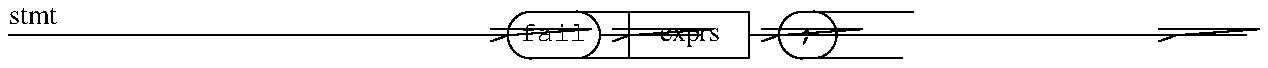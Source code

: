 .\"
.\"     cook - file construction tool
.\"     Copyright (C) 1997, 2007 Peter Miller;
.\"     All rights reserved.
.\"
.\"     This program is free software; you can redistribute it and/or modify
.\"     it under the terms of the GNU General Public License as published by
.\"     the Free Software Foundation; either version 2 of the License, or
.\"     (at your option) any later version.
.\"
.\"     This program is distributed in the hope that it will be useful,
.\"     but WITHOUT ANY WARRANTY; without even the implied warranty of
.\"     MERCHANTABILITY or FITNESS FOR A PARTICULAR PURPOSE.  See the
.\"     GNU General Public License for more details.
.\"
.\"     You should have received a copy of the GNU General Public License
.\"     along with this program; if not, write to the Free Software
.\"     Foundation, Inc., 59 Temple Place, Suite 330, Boston, MA 02111, USA.
.\"
.\" MANIFEST: lib/en/user-guide/lang.fail.pic
.\"
.PS
line from (0,10.3162) \
        then to (0.796167,10.3162)
"stmt" ljust at (0,10.4002)
line from (0.796167,10.3162) \
        then to (0.944333,10.3162)
line from (0.944333,10.3162) \
        then to (2.49375,10.3162)
arc at (2.61042,10.3162) \
        rad 0.116667 \
        from (2.61042,10.4328) \
        to (2.61042,10.1995)
line from (2.61042,10.1995) \
        then to (2.83825,10.1995)
arc at (2.83825,10.3162) \
        rad 0.116667 \
        from (2.83825,10.1995) \
        to (2.83825,10.4328)
line from (2.83825,10.4328) \
        then to (2.61042,10.4328)
"\f[CW]fail\fP" at (2.72433,10.3162)
line from (2.41042,10.3439) \
        then to (2.49375,10.3162) \
        then to (2.41042,10.2884)
line from (2.95492,10.3162) \
        then to (3.10308,10.3162)
line from (3.10308,10.1995) \
        then to (3.70225,10.1995) \
        then to (3.70225,10.4328) \
        then to (3.10308,10.4328) \
        then to (3.10308,10.1995)
"exprs" at (3.40267,10.3162)
line from (3.01975,10.3439) \
        then to (3.10308,10.3162) \
        then to (3.01975,10.2884)
line from (3.70225,10.3162) \
        then to (3.85042,10.3162)
arc at (3.96708,10.3162) \
        rad 0.116667 \
        from (3.96708,10.4328) \
        to (3.96708,10.1995)
line from (3.96708,10.1995) \
        then to (4.02075,10.1995)
arc at (4.02075,10.3162) \
        rad 0.116667 \
        from (4.02075,10.1995) \
        to (4.02075,10.4328)
line from (4.02075,10.4328) \
        then to (3.96708,10.4328)
"\f[CW];\fP" at (3.99392,10.3162)
line from (3.76708,10.3439) \
        then to (3.85042,10.3162) \
        then to (3.76708,10.2884)
line from (4.13742,10.3162) \
        then to (5.68683,10.3162)
line from (5.68683,10.3162) \
        then to (5.835,10.3162)
line from (5.75167,10.3439) \
        then to (5.835,10.3162) \
        then to (5.75167,10.2884)
.PE
